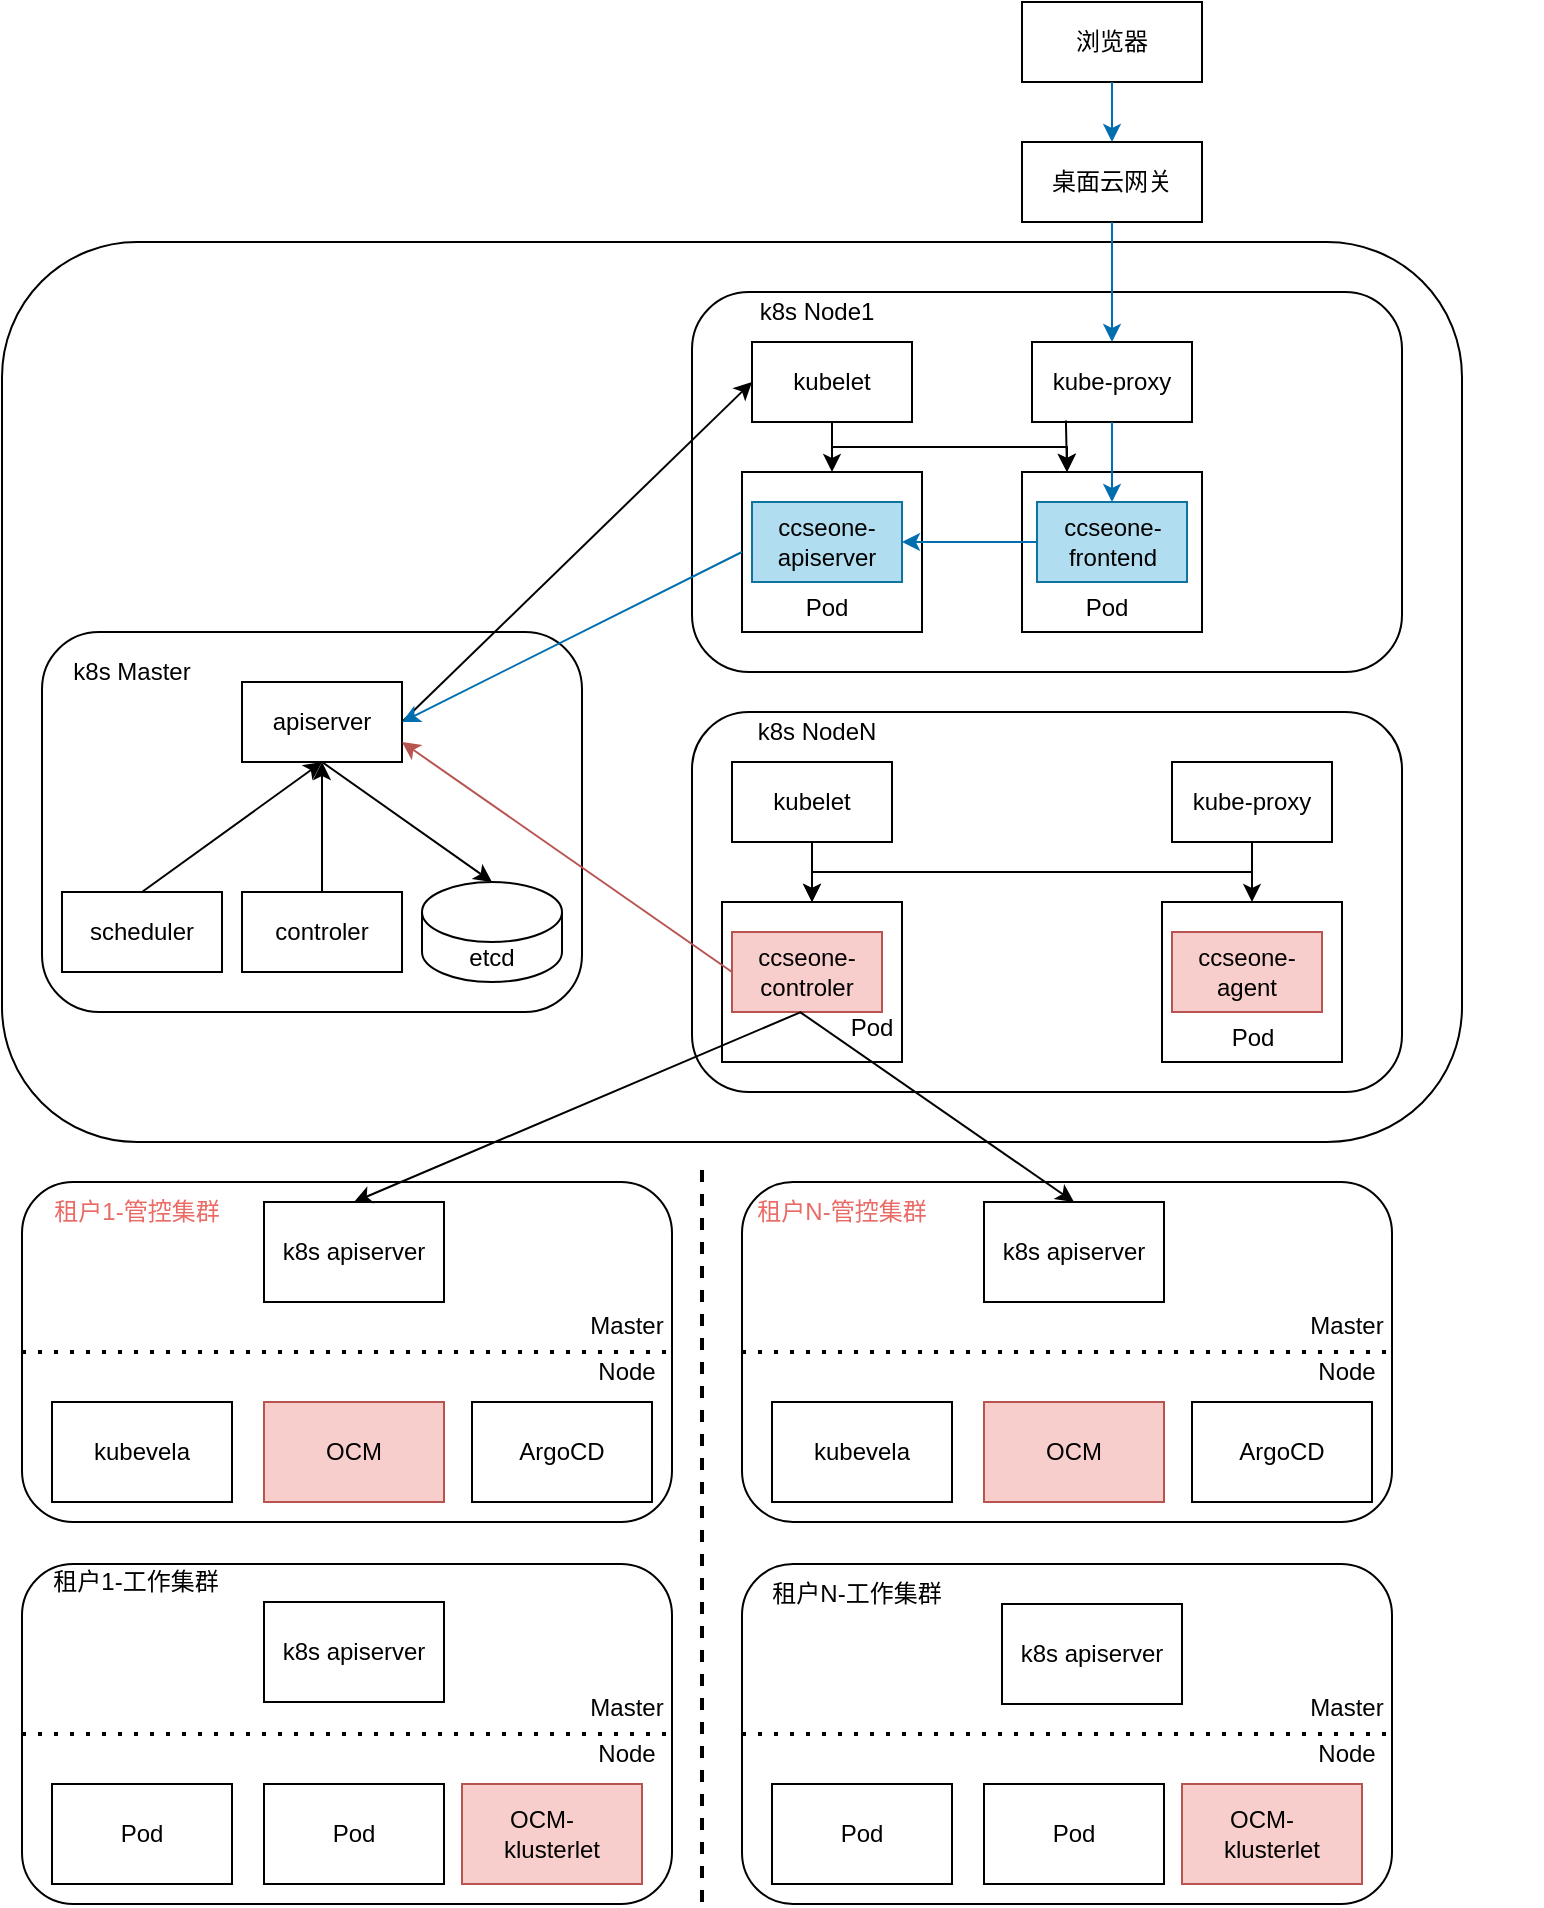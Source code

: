 <mxfile version="21.3.0" type="github">
  <diagram name="第 1 页" id="EIDiARR_dXdDSFOwPV3g">
    <mxGraphModel dx="1052" dy="623" grid="1" gridSize="10" guides="1" tooltips="1" connect="1" arrows="1" fold="1" page="1" pageScale="1" pageWidth="827" pageHeight="1169" math="0" shadow="0">
      <root>
        <mxCell id="0" />
        <mxCell id="1" parent="0" />
        <mxCell id="vyqBwXJfIFNPgKrzf0KV-235" value="" style="rounded=1;whiteSpace=wrap;html=1;" parent="1" vertex="1">
          <mxGeometry x="20" y="180" width="730" height="450" as="geometry" />
        </mxCell>
        <mxCell id="vyqBwXJfIFNPgKrzf0KV-17" value="" style="rounded=1;whiteSpace=wrap;html=1;" parent="1" vertex="1">
          <mxGeometry x="365" y="205" width="355" height="190" as="geometry" />
        </mxCell>
        <mxCell id="vyqBwXJfIFNPgKrzf0KV-22" value="k8s Node1" style="text;html=1;strokeColor=none;fillColor=none;align=center;verticalAlign=middle;whiteSpace=wrap;rounded=0;" parent="1" vertex="1">
          <mxGeometry x="385" y="200" width="85" height="30" as="geometry" />
        </mxCell>
        <mxCell id="vyqBwXJfIFNPgKrzf0KV-27" value="kubelet" style="rounded=0;whiteSpace=wrap;html=1;" parent="1" vertex="1">
          <mxGeometry x="395" y="230" width="80" height="40" as="geometry" />
        </mxCell>
        <mxCell id="vyqBwXJfIFNPgKrzf0KV-28" value="kube-proxy" style="rounded=0;whiteSpace=wrap;html=1;" parent="1" vertex="1">
          <mxGeometry x="535" y="230" width="80" height="40" as="geometry" />
        </mxCell>
        <mxCell id="vyqBwXJfIFNPgKrzf0KV-31" value="" style="rounded=0;whiteSpace=wrap;html=1;" parent="1" vertex="1">
          <mxGeometry x="390" y="295" width="90" height="80" as="geometry" />
        </mxCell>
        <mxCell id="vyqBwXJfIFNPgKrzf0KV-32" value="ccseone-apiserver" style="rounded=0;whiteSpace=wrap;html=1;fillColor=#b1ddf0;strokeColor=#10739e;" parent="1" vertex="1">
          <mxGeometry x="395" y="310" width="75" height="40" as="geometry" />
        </mxCell>
        <mxCell id="vyqBwXJfIFNPgKrzf0KV-33" value="Pod" style="text;html=1;strokeColor=none;fillColor=none;align=center;verticalAlign=middle;whiteSpace=wrap;rounded=0;" parent="1" vertex="1">
          <mxGeometry x="400" y="355" width="65" height="15" as="geometry" />
        </mxCell>
        <mxCell id="vyqBwXJfIFNPgKrzf0KV-34" value="" style="rounded=0;whiteSpace=wrap;html=1;" parent="1" vertex="1">
          <mxGeometry x="530" y="295" width="90" height="80" as="geometry" />
        </mxCell>
        <mxCell id="vyqBwXJfIFNPgKrzf0KV-35" value="ccseone-frontend" style="rounded=0;whiteSpace=wrap;html=1;fillColor=#b1ddf0;strokeColor=#10739e;" parent="1" vertex="1">
          <mxGeometry x="537.5" y="310" width="75" height="40" as="geometry" />
        </mxCell>
        <mxCell id="vyqBwXJfIFNPgKrzf0KV-36" value="Pod" style="text;html=1;strokeColor=none;fillColor=none;align=center;verticalAlign=middle;whiteSpace=wrap;rounded=0;" parent="1" vertex="1">
          <mxGeometry x="540" y="355" width="65" height="15" as="geometry" />
        </mxCell>
        <mxCell id="vyqBwXJfIFNPgKrzf0KV-37" value="" style="endArrow=classic;html=1;rounded=0;strokeColor=#006EAF;entryX=1;entryY=0.5;entryDx=0;entryDy=0;" parent="1" source="vyqBwXJfIFNPgKrzf0KV-35" target="vyqBwXJfIFNPgKrzf0KV-32" edge="1">
          <mxGeometry width="50" height="50" relative="1" as="geometry">
            <mxPoint x="590" y="510" as="sourcePoint" />
            <mxPoint x="470" y="330" as="targetPoint" />
          </mxGeometry>
        </mxCell>
        <mxCell id="vyqBwXJfIFNPgKrzf0KV-39" value="" style="endArrow=classic;html=1;rounded=0;exitX=0.5;exitY=1;exitDx=0;exitDy=0;strokeColor=#006EAF;entryX=0.5;entryY=0;entryDx=0;entryDy=0;" parent="1" source="vyqBwXJfIFNPgKrzf0KV-28" target="vyqBwXJfIFNPgKrzf0KV-35" edge="1">
          <mxGeometry width="50" height="50" relative="1" as="geometry">
            <mxPoint x="740" y="450" as="sourcePoint" />
            <mxPoint x="790" y="400" as="targetPoint" />
          </mxGeometry>
        </mxCell>
        <mxCell id="vyqBwXJfIFNPgKrzf0KV-40" value="桌面云网关" style="rounded=0;whiteSpace=wrap;html=1;" parent="1" vertex="1">
          <mxGeometry x="530" y="130" width="90" height="40" as="geometry" />
        </mxCell>
        <mxCell id="vyqBwXJfIFNPgKrzf0KV-42" value="" style="endArrow=classic;html=1;rounded=0;exitX=0.5;exitY=1;exitDx=0;exitDy=0;strokeColor=#006EAF;" parent="1" source="vyqBwXJfIFNPgKrzf0KV-40" target="vyqBwXJfIFNPgKrzf0KV-28" edge="1">
          <mxGeometry width="50" height="50" relative="1" as="geometry">
            <mxPoint x="770" y="160" as="sourcePoint" />
            <mxPoint x="820" y="110" as="targetPoint" />
          </mxGeometry>
        </mxCell>
        <mxCell id="vyqBwXJfIFNPgKrzf0KV-43" value="浏览器" style="rounded=0;whiteSpace=wrap;html=1;" parent="1" vertex="1">
          <mxGeometry x="530" y="60" width="90" height="40" as="geometry" />
        </mxCell>
        <mxCell id="vyqBwXJfIFNPgKrzf0KV-44" value="" style="endArrow=classic;html=1;rounded=0;exitX=0.5;exitY=1;exitDx=0;exitDy=0;strokeColor=#006EAF;" parent="1" source="vyqBwXJfIFNPgKrzf0KV-43" target="vyqBwXJfIFNPgKrzf0KV-40" edge="1">
          <mxGeometry width="50" height="50" relative="1" as="geometry">
            <mxPoint x="710" y="150" as="sourcePoint" />
            <mxPoint x="760" y="100" as="targetPoint" />
          </mxGeometry>
        </mxCell>
        <mxCell id="vyqBwXJfIFNPgKrzf0KV-48" value="" style="endArrow=classic;html=1;rounded=0;" parent="1" source="vyqBwXJfIFNPgKrzf0KV-27" target="vyqBwXJfIFNPgKrzf0KV-31" edge="1">
          <mxGeometry width="50" height="50" relative="1" as="geometry">
            <mxPoint x="100" y="330" as="sourcePoint" />
            <mxPoint x="425" y="300" as="targetPoint" />
          </mxGeometry>
        </mxCell>
        <mxCell id="vyqBwXJfIFNPgKrzf0KV-207" value="" style="rounded=1;whiteSpace=wrap;html=1;" parent="1" vertex="1">
          <mxGeometry x="365" y="415" width="355" height="190" as="geometry" />
        </mxCell>
        <mxCell id="vyqBwXJfIFNPgKrzf0KV-208" value="k8s NodeN" style="text;html=1;strokeColor=none;fillColor=none;align=center;verticalAlign=middle;whiteSpace=wrap;rounded=0;" parent="1" vertex="1">
          <mxGeometry x="385" y="410" width="85" height="30" as="geometry" />
        </mxCell>
        <mxCell id="vyqBwXJfIFNPgKrzf0KV-209" value="kubelet" style="rounded=0;whiteSpace=wrap;html=1;" parent="1" vertex="1">
          <mxGeometry x="385" y="440" width="80" height="40" as="geometry" />
        </mxCell>
        <mxCell id="vyqBwXJfIFNPgKrzf0KV-210" value="kube-proxy" style="rounded=0;whiteSpace=wrap;html=1;" parent="1" vertex="1">
          <mxGeometry x="605" y="440" width="80" height="40" as="geometry" />
        </mxCell>
        <mxCell id="vyqBwXJfIFNPgKrzf0KV-211" value="" style="rounded=0;whiteSpace=wrap;html=1;" parent="1" vertex="1">
          <mxGeometry x="380" y="510" width="90" height="80" as="geometry" />
        </mxCell>
        <mxCell id="vyqBwXJfIFNPgKrzf0KV-212" value="ccseone-controler" style="rounded=0;whiteSpace=wrap;html=1;fillColor=#f8cecc;strokeColor=#b85450;" parent="1" vertex="1">
          <mxGeometry x="385" y="525" width="75" height="40" as="geometry" />
        </mxCell>
        <mxCell id="vyqBwXJfIFNPgKrzf0KV-213" value="Pod" style="text;html=1;strokeColor=none;fillColor=none;align=center;verticalAlign=middle;whiteSpace=wrap;rounded=0;" parent="1" vertex="1">
          <mxGeometry x="435" y="565" width="40" height="15" as="geometry" />
        </mxCell>
        <mxCell id="vyqBwXJfIFNPgKrzf0KV-227" value="" style="endArrow=classic;html=1;rounded=0;exitX=0.212;exitY=0.982;exitDx=0;exitDy=0;entryX=0.25;entryY=0;entryDx=0;entryDy=0;exitPerimeter=0;" parent="1" source="vyqBwXJfIFNPgKrzf0KV-28" target="vyqBwXJfIFNPgKrzf0KV-34" edge="1">
          <mxGeometry width="50" height="50" relative="1" as="geometry">
            <mxPoint x="375" y="280" as="sourcePoint" />
            <mxPoint x="375" y="305" as="targetPoint" />
          </mxGeometry>
        </mxCell>
        <mxCell id="vyqBwXJfIFNPgKrzf0KV-228" value="" style="group" parent="1" vertex="1" connectable="0">
          <mxGeometry x="40" y="375" width="750" height="260" as="geometry" />
        </mxCell>
        <mxCell id="vyqBwXJfIFNPgKrzf0KV-7" value="" style="rounded=1;whiteSpace=wrap;html=1;" parent="vyqBwXJfIFNPgKrzf0KV-228" vertex="1">
          <mxGeometry width="270" height="190" as="geometry" />
        </mxCell>
        <mxCell id="vyqBwXJfIFNPgKrzf0KV-10" value="etcd" style="shape=cylinder3;whiteSpace=wrap;html=1;boundedLbl=1;backgroundOutline=1;size=15;" parent="vyqBwXJfIFNPgKrzf0KV-228" vertex="1">
          <mxGeometry x="190" y="125" width="70" height="50" as="geometry" />
        </mxCell>
        <mxCell id="vyqBwXJfIFNPgKrzf0KV-12" value="apiserver" style="rounded=0;whiteSpace=wrap;html=1;" parent="vyqBwXJfIFNPgKrzf0KV-228" vertex="1">
          <mxGeometry x="100" y="25" width="80" height="40" as="geometry" />
        </mxCell>
        <mxCell id="vyqBwXJfIFNPgKrzf0KV-14" value="scheduler" style="rounded=0;whiteSpace=wrap;html=1;" parent="vyqBwXJfIFNPgKrzf0KV-228" vertex="1">
          <mxGeometry x="10" y="130" width="80" height="40" as="geometry" />
        </mxCell>
        <mxCell id="vyqBwXJfIFNPgKrzf0KV-15" value="controler" style="rounded=0;whiteSpace=wrap;html=1;" parent="vyqBwXJfIFNPgKrzf0KV-228" vertex="1">
          <mxGeometry x="100" y="130" width="80" height="40" as="geometry" />
        </mxCell>
        <mxCell id="vyqBwXJfIFNPgKrzf0KV-16" value="k8s Master" style="text;html=1;strokeColor=none;fillColor=none;align=center;verticalAlign=middle;whiteSpace=wrap;rounded=0;" parent="vyqBwXJfIFNPgKrzf0KV-228" vertex="1">
          <mxGeometry x="10" y="5" width="70" height="30" as="geometry" />
        </mxCell>
        <mxCell id="vyqBwXJfIFNPgKrzf0KV-23" value="" style="endArrow=classic;html=1;rounded=0;entryX=0.5;entryY=1;entryDx=0;entryDy=0;exitX=0.5;exitY=0;exitDx=0;exitDy=0;" parent="vyqBwXJfIFNPgKrzf0KV-228" source="vyqBwXJfIFNPgKrzf0KV-14" target="vyqBwXJfIFNPgKrzf0KV-12" edge="1">
          <mxGeometry width="50" height="50" relative="1" as="geometry">
            <mxPoint x="-210" y="185" as="sourcePoint" />
            <mxPoint x="-160" y="135" as="targetPoint" />
          </mxGeometry>
        </mxCell>
        <mxCell id="vyqBwXJfIFNPgKrzf0KV-24" value="" style="endArrow=classic;html=1;rounded=0;entryX=0.5;entryY=1;entryDx=0;entryDy=0;exitX=0.5;exitY=0;exitDx=0;exitDy=0;" parent="vyqBwXJfIFNPgKrzf0KV-228" source="vyqBwXJfIFNPgKrzf0KV-15" target="vyqBwXJfIFNPgKrzf0KV-12" edge="1">
          <mxGeometry width="50" height="50" relative="1" as="geometry">
            <mxPoint x="200" y="315" as="sourcePoint" />
            <mxPoint x="250" y="265" as="targetPoint" />
          </mxGeometry>
        </mxCell>
        <mxCell id="vyqBwXJfIFNPgKrzf0KV-25" value="" style="endArrow=classic;html=1;rounded=0;exitX=0.5;exitY=1;exitDx=0;exitDy=0;entryX=0.5;entryY=0;entryDx=0;entryDy=0;entryPerimeter=0;" parent="vyqBwXJfIFNPgKrzf0KV-228" source="vyqBwXJfIFNPgKrzf0KV-12" target="vyqBwXJfIFNPgKrzf0KV-10" edge="1">
          <mxGeometry width="50" height="50" relative="1" as="geometry">
            <mxPoint x="250" y="-15" as="sourcePoint" />
            <mxPoint x="300" y="-65" as="targetPoint" />
          </mxGeometry>
        </mxCell>
        <mxCell id="vyqBwXJfIFNPgKrzf0KV-38" value="" style="endArrow=classic;html=1;rounded=0;exitX=1;exitY=0.5;exitDx=0;exitDy=0;entryX=0;entryY=0.5;entryDx=0;entryDy=0;" parent="1" source="vyqBwXJfIFNPgKrzf0KV-12" target="vyqBwXJfIFNPgKrzf0KV-27" edge="1">
          <mxGeometry width="50" height="50" relative="1" as="geometry">
            <mxPoint x="390" y="480" as="sourcePoint" />
            <mxPoint x="440" y="430" as="targetPoint" />
          </mxGeometry>
        </mxCell>
        <mxCell id="vyqBwXJfIFNPgKrzf0KV-46" value="" style="endArrow=classic;html=1;rounded=0;entryX=1;entryY=0.5;entryDx=0;entryDy=0;exitX=0;exitY=0.5;exitDx=0;exitDy=0;strokeColor=#006EAF;fillColor=#f8cecc;gradientColor=#ea6b66;" parent="1" source="vyqBwXJfIFNPgKrzf0KV-31" target="vyqBwXJfIFNPgKrzf0KV-12" edge="1">
          <mxGeometry width="50" height="50" relative="1" as="geometry">
            <mxPoint x="385" y="335" as="sourcePoint" />
            <mxPoint x="470" y="480" as="targetPoint" />
          </mxGeometry>
        </mxCell>
        <mxCell id="vyqBwXJfIFNPgKrzf0KV-229" value="" style="endArrow=classic;html=1;rounded=0;entryX=1;entryY=0.75;entryDx=0;entryDy=0;exitX=0;exitY=0.5;exitDx=0;exitDy=0;fillColor=#f8cecc;strokeColor=#b85450;" parent="1" source="vyqBwXJfIFNPgKrzf0KV-212" target="vyqBwXJfIFNPgKrzf0KV-12" edge="1">
          <mxGeometry width="50" height="50" relative="1" as="geometry">
            <mxPoint x="300" y="640" as="sourcePoint" />
            <mxPoint x="350" y="590" as="targetPoint" />
          </mxGeometry>
        </mxCell>
        <mxCell id="vyqBwXJfIFNPgKrzf0KV-230" value="" style="endArrow=classic;html=1;rounded=0;exitX=0.5;exitY=1;exitDx=0;exitDy=0;" parent="1" source="vyqBwXJfIFNPgKrzf0KV-209" target="vyqBwXJfIFNPgKrzf0KV-211" edge="1">
          <mxGeometry width="50" height="50" relative="1" as="geometry">
            <mxPoint x="500" y="710" as="sourcePoint" />
            <mxPoint x="550" y="660" as="targetPoint" />
          </mxGeometry>
        </mxCell>
        <mxCell id="vyqBwXJfIFNPgKrzf0KV-237" value="" style="endArrow=classic;html=1;rounded=0;exitX=0.5;exitY=1;exitDx=0;exitDy=0;entryX=0.25;entryY=0;entryDx=0;entryDy=0;edgeStyle=orthogonalEdgeStyle;" parent="1" source="vyqBwXJfIFNPgKrzf0KV-27" target="vyqBwXJfIFNPgKrzf0KV-34" edge="1">
          <mxGeometry width="50" height="50" relative="1" as="geometry">
            <mxPoint x="820" y="320" as="sourcePoint" />
            <mxPoint x="870" y="270" as="targetPoint" />
          </mxGeometry>
        </mxCell>
        <mxCell id="vyqBwXJfIFNPgKrzf0KV-238" value="" style="endArrow=classic;html=1;rounded=0;exitX=0.5;exitY=1;exitDx=0;exitDy=0;entryX=0.5;entryY=0;entryDx=0;entryDy=0;edgeStyle=orthogonalEdgeStyle;" parent="1" source="vyqBwXJfIFNPgKrzf0KV-210" target="vyqBwXJfIFNPgKrzf0KV-211" edge="1">
          <mxGeometry width="50" height="50" relative="1" as="geometry">
            <mxPoint x="445" y="260" as="sourcePoint" />
            <mxPoint x="563" y="285" as="targetPoint" />
          </mxGeometry>
        </mxCell>
        <mxCell id="vyqBwXJfIFNPgKrzf0KV-239" value="" style="rounded=0;whiteSpace=wrap;html=1;" parent="1" vertex="1">
          <mxGeometry x="600" y="510" width="90" height="80" as="geometry" />
        </mxCell>
        <mxCell id="vyqBwXJfIFNPgKrzf0KV-240" value="ccseone-agent" style="rounded=0;whiteSpace=wrap;html=1;fillColor=#f8cecc;strokeColor=#b85450;" parent="1" vertex="1">
          <mxGeometry x="605" y="525" width="75" height="40" as="geometry" />
        </mxCell>
        <mxCell id="vyqBwXJfIFNPgKrzf0KV-241" value="Pod" style="text;html=1;strokeColor=none;fillColor=none;align=center;verticalAlign=middle;whiteSpace=wrap;rounded=0;" parent="1" vertex="1">
          <mxGeometry x="612.5" y="570" width="65" height="15" as="geometry" />
        </mxCell>
        <mxCell id="vyqBwXJfIFNPgKrzf0KV-242" value="" style="endArrow=classic;html=1;rounded=0;entryX=0.5;entryY=0;entryDx=0;entryDy=0;exitX=0.5;exitY=1;exitDx=0;exitDy=0;" parent="1" source="vyqBwXJfIFNPgKrzf0KV-210" target="vyqBwXJfIFNPgKrzf0KV-239" edge="1">
          <mxGeometry width="50" height="50" relative="1" as="geometry">
            <mxPoint x="600" y="710" as="sourcePoint" />
            <mxPoint x="650" y="660" as="targetPoint" />
          </mxGeometry>
        </mxCell>
        <mxCell id="vyqBwXJfIFNPgKrzf0KV-258" value="" style="group" parent="1" vertex="1" connectable="0">
          <mxGeometry x="30" y="650" width="325" height="170" as="geometry" />
        </mxCell>
        <mxCell id="vyqBwXJfIFNPgKrzf0KV-248" value="" style="rounded=1;whiteSpace=wrap;html=1;" parent="vyqBwXJfIFNPgKrzf0KV-258" vertex="1">
          <mxGeometry width="325" height="170" as="geometry" />
        </mxCell>
        <mxCell id="vyqBwXJfIFNPgKrzf0KV-245" value="kubevela" style="rounded=0;whiteSpace=wrap;html=1;" parent="vyqBwXJfIFNPgKrzf0KV-258" vertex="1">
          <mxGeometry x="15" y="110" width="90" height="50" as="geometry" />
        </mxCell>
        <mxCell id="vyqBwXJfIFNPgKrzf0KV-249" value="OCM" style="rounded=0;whiteSpace=wrap;html=1;fillColor=#f8cecc;strokeColor=#b85450;" parent="vyqBwXJfIFNPgKrzf0KV-258" vertex="1">
          <mxGeometry x="121" y="110" width="90" height="50" as="geometry" />
        </mxCell>
        <mxCell id="vyqBwXJfIFNPgKrzf0KV-250" value="ArgoCD" style="rounded=0;whiteSpace=wrap;html=1;" parent="vyqBwXJfIFNPgKrzf0KV-258" vertex="1">
          <mxGeometry x="225" y="110" width="90" height="50" as="geometry" />
        </mxCell>
        <mxCell id="vyqBwXJfIFNPgKrzf0KV-252" value="k8s apiserver" style="rounded=0;whiteSpace=wrap;html=1;" parent="vyqBwXJfIFNPgKrzf0KV-258" vertex="1">
          <mxGeometry x="121" y="10" width="90" height="50" as="geometry" />
        </mxCell>
        <mxCell id="vyqBwXJfIFNPgKrzf0KV-255" value="" style="endArrow=none;dashed=1;html=1;dashPattern=1 3;strokeWidth=2;rounded=0;exitX=0;exitY=0.5;exitDx=0;exitDy=0;entryX=1;entryY=0.5;entryDx=0;entryDy=0;" parent="vyqBwXJfIFNPgKrzf0KV-258" source="vyqBwXJfIFNPgKrzf0KV-248" target="vyqBwXJfIFNPgKrzf0KV-248" edge="1">
          <mxGeometry width="50" height="50" relative="1" as="geometry">
            <mxPoint x="15" y="110" as="sourcePoint" />
            <mxPoint x="345" y="80" as="targetPoint" />
          </mxGeometry>
        </mxCell>
        <mxCell id="vyqBwXJfIFNPgKrzf0KV-256" value="&lt;font color=&quot;#ea6b66&quot;&gt;租户1-管控集群&lt;/font&gt;" style="text;html=1;strokeColor=none;fillColor=none;align=center;verticalAlign=middle;whiteSpace=wrap;rounded=0;" parent="vyqBwXJfIFNPgKrzf0KV-258" vertex="1">
          <mxGeometry x="15" width="85" height="30" as="geometry" />
        </mxCell>
        <mxCell id="vyqBwXJfIFNPgKrzf0KV-257" value="Node" style="text;html=1;strokeColor=none;fillColor=none;align=center;verticalAlign=middle;whiteSpace=wrap;rounded=0;" parent="vyqBwXJfIFNPgKrzf0KV-258" vertex="1">
          <mxGeometry x="280" y="80" width="45" height="30" as="geometry" />
        </mxCell>
        <mxCell id="vyqBwXJfIFNPgKrzf0KV-268" value="Master" style="text;html=1;strokeColor=none;fillColor=none;align=center;verticalAlign=middle;whiteSpace=wrap;rounded=0;" parent="vyqBwXJfIFNPgKrzf0KV-258" vertex="1">
          <mxGeometry x="280" y="63" width="45" height="17" as="geometry" />
        </mxCell>
        <mxCell id="vyqBwXJfIFNPgKrzf0KV-269" value="" style="group" parent="1" vertex="1" connectable="0">
          <mxGeometry x="390" y="650" width="325" height="170" as="geometry" />
        </mxCell>
        <mxCell id="vyqBwXJfIFNPgKrzf0KV-270" value="" style="rounded=1;whiteSpace=wrap;html=1;" parent="vyqBwXJfIFNPgKrzf0KV-269" vertex="1">
          <mxGeometry width="325" height="170" as="geometry" />
        </mxCell>
        <mxCell id="vyqBwXJfIFNPgKrzf0KV-271" value="kubevela" style="rounded=0;whiteSpace=wrap;html=1;" parent="vyqBwXJfIFNPgKrzf0KV-269" vertex="1">
          <mxGeometry x="15" y="110" width="90" height="50" as="geometry" />
        </mxCell>
        <mxCell id="vyqBwXJfIFNPgKrzf0KV-272" value="OCM" style="rounded=0;whiteSpace=wrap;html=1;fillColor=#f8cecc;strokeColor=#b85450;" parent="vyqBwXJfIFNPgKrzf0KV-269" vertex="1">
          <mxGeometry x="121" y="110" width="90" height="50" as="geometry" />
        </mxCell>
        <mxCell id="vyqBwXJfIFNPgKrzf0KV-273" value="ArgoCD" style="rounded=0;whiteSpace=wrap;html=1;" parent="vyqBwXJfIFNPgKrzf0KV-269" vertex="1">
          <mxGeometry x="225" y="110" width="90" height="50" as="geometry" />
        </mxCell>
        <mxCell id="vyqBwXJfIFNPgKrzf0KV-274" value="k8s apiserver" style="rounded=0;whiteSpace=wrap;html=1;" parent="vyqBwXJfIFNPgKrzf0KV-269" vertex="1">
          <mxGeometry x="121" y="10" width="90" height="50" as="geometry" />
        </mxCell>
        <mxCell id="vyqBwXJfIFNPgKrzf0KV-275" value="" style="endArrow=none;dashed=1;html=1;dashPattern=1 3;strokeWidth=2;rounded=0;exitX=0;exitY=0.5;exitDx=0;exitDy=0;entryX=1;entryY=0.5;entryDx=0;entryDy=0;" parent="vyqBwXJfIFNPgKrzf0KV-269" source="vyqBwXJfIFNPgKrzf0KV-270" target="vyqBwXJfIFNPgKrzf0KV-270" edge="1">
          <mxGeometry width="50" height="50" relative="1" as="geometry">
            <mxPoint x="15" y="110" as="sourcePoint" />
            <mxPoint x="345" y="80" as="targetPoint" />
          </mxGeometry>
        </mxCell>
        <mxCell id="vyqBwXJfIFNPgKrzf0KV-276" value="&lt;font color=&quot;#ea6b66&quot;&gt;租户N-管控集群&lt;/font&gt;" style="text;html=1;strokeColor=none;fillColor=none;align=center;verticalAlign=middle;whiteSpace=wrap;rounded=0;" parent="vyqBwXJfIFNPgKrzf0KV-269" vertex="1">
          <mxGeometry width="100" height="30" as="geometry" />
        </mxCell>
        <mxCell id="vyqBwXJfIFNPgKrzf0KV-277" value="Node" style="text;html=1;strokeColor=none;fillColor=none;align=center;verticalAlign=middle;whiteSpace=wrap;rounded=0;" parent="vyqBwXJfIFNPgKrzf0KV-269" vertex="1">
          <mxGeometry x="280" y="80" width="45" height="30" as="geometry" />
        </mxCell>
        <mxCell id="vyqBwXJfIFNPgKrzf0KV-278" value="Master" style="text;html=1;strokeColor=none;fillColor=none;align=center;verticalAlign=middle;whiteSpace=wrap;rounded=0;" parent="vyqBwXJfIFNPgKrzf0KV-269" vertex="1">
          <mxGeometry x="280" y="63" width="45" height="17" as="geometry" />
        </mxCell>
        <mxCell id="vyqBwXJfIFNPgKrzf0KV-289" value="" style="group" parent="1" vertex="1" connectable="0">
          <mxGeometry x="390" y="841" width="325" height="170" as="geometry" />
        </mxCell>
        <mxCell id="vyqBwXJfIFNPgKrzf0KV-290" value="" style="rounded=1;whiteSpace=wrap;html=1;" parent="vyqBwXJfIFNPgKrzf0KV-289" vertex="1">
          <mxGeometry width="325" height="170" as="geometry" />
        </mxCell>
        <mxCell id="vyqBwXJfIFNPgKrzf0KV-291" value="Pod" style="rounded=0;whiteSpace=wrap;html=1;" parent="vyqBwXJfIFNPgKrzf0KV-289" vertex="1">
          <mxGeometry x="15" y="110" width="90" height="50" as="geometry" />
        </mxCell>
        <mxCell id="vyqBwXJfIFNPgKrzf0KV-292" value="Pod" style="rounded=0;whiteSpace=wrap;html=1;" parent="vyqBwXJfIFNPgKrzf0KV-289" vertex="1">
          <mxGeometry x="121" y="110" width="90" height="50" as="geometry" />
        </mxCell>
        <mxCell id="vyqBwXJfIFNPgKrzf0KV-295" value="" style="endArrow=none;dashed=1;html=1;dashPattern=1 3;strokeWidth=2;rounded=0;exitX=0;exitY=0.5;exitDx=0;exitDy=0;entryX=1;entryY=0.5;entryDx=0;entryDy=0;" parent="vyqBwXJfIFNPgKrzf0KV-289" source="vyqBwXJfIFNPgKrzf0KV-290" target="vyqBwXJfIFNPgKrzf0KV-290" edge="1">
          <mxGeometry width="50" height="50" relative="1" as="geometry">
            <mxPoint x="15" y="110" as="sourcePoint" />
            <mxPoint x="345" y="80" as="targetPoint" />
          </mxGeometry>
        </mxCell>
        <mxCell id="vyqBwXJfIFNPgKrzf0KV-296" value="租户N-工作集群" style="text;html=1;strokeColor=none;fillColor=none;align=center;verticalAlign=middle;whiteSpace=wrap;rounded=0;" parent="vyqBwXJfIFNPgKrzf0KV-289" vertex="1">
          <mxGeometry x="10" width="95" height="30" as="geometry" />
        </mxCell>
        <mxCell id="vyqBwXJfIFNPgKrzf0KV-297" value="Node" style="text;html=1;strokeColor=none;fillColor=none;align=center;verticalAlign=middle;whiteSpace=wrap;rounded=0;" parent="vyqBwXJfIFNPgKrzf0KV-289" vertex="1">
          <mxGeometry x="280" y="80" width="45" height="30" as="geometry" />
        </mxCell>
        <mxCell id="vyqBwXJfIFNPgKrzf0KV-298" value="Master" style="text;html=1;strokeColor=none;fillColor=none;align=center;verticalAlign=middle;whiteSpace=wrap;rounded=0;" parent="vyqBwXJfIFNPgKrzf0KV-289" vertex="1">
          <mxGeometry x="280" y="63" width="45" height="17" as="geometry" />
        </mxCell>
        <mxCell id="0XCp4ZdSOhWh_M38Wlkv-5" value="k8s apiserver" style="rounded=0;whiteSpace=wrap;html=1;" vertex="1" parent="vyqBwXJfIFNPgKrzf0KV-289">
          <mxGeometry x="130" y="20" width="90" height="50" as="geometry" />
        </mxCell>
        <mxCell id="0XCp4ZdSOhWh_M38Wlkv-12" value="OCM-&amp;nbsp; &amp;nbsp; klusterlet" style="rounded=0;whiteSpace=wrap;html=1;fillColor=#f8cecc;strokeColor=#b85450;" vertex="1" parent="vyqBwXJfIFNPgKrzf0KV-289">
          <mxGeometry x="220" y="110" width="90" height="50" as="geometry" />
        </mxCell>
        <mxCell id="vyqBwXJfIFNPgKrzf0KV-300" value="" style="endArrow=none;html=1;rounded=0;dashed=1;strokeWidth=2;" parent="1" edge="1">
          <mxGeometry width="50" height="50" relative="1" as="geometry">
            <mxPoint x="370" y="1010" as="sourcePoint" />
            <mxPoint x="370" y="640" as="targetPoint" />
          </mxGeometry>
        </mxCell>
        <mxCell id="0XCp4ZdSOhWh_M38Wlkv-1" value="" style="endArrow=classic;html=1;rounded=0;entryX=0.5;entryY=0;entryDx=0;entryDy=0;exitX=0.459;exitY=1.001;exitDx=0;exitDy=0;exitPerimeter=0;" edge="1" parent="1" source="vyqBwXJfIFNPgKrzf0KV-212" target="vyqBwXJfIFNPgKrzf0KV-252">
          <mxGeometry width="50" height="50" relative="1" as="geometry">
            <mxPoint x="420" y="570" as="sourcePoint" />
            <mxPoint x="360" y="590" as="targetPoint" />
          </mxGeometry>
        </mxCell>
        <mxCell id="0XCp4ZdSOhWh_M38Wlkv-2" value="" style="endArrow=classic;html=1;rounded=0;entryX=0.5;entryY=0;entryDx=0;entryDy=0;exitX=0.454;exitY=1.001;exitDx=0;exitDy=0;exitPerimeter=0;" edge="1" parent="1" source="vyqBwXJfIFNPgKrzf0KV-212" target="vyqBwXJfIFNPgKrzf0KV-274">
          <mxGeometry width="50" height="50" relative="1" as="geometry">
            <mxPoint x="420" y="560" as="sourcePoint" />
            <mxPoint x="206" y="670" as="targetPoint" />
          </mxGeometry>
        </mxCell>
        <mxCell id="vyqBwXJfIFNPgKrzf0KV-280" value="" style="rounded=1;whiteSpace=wrap;html=1;" parent="1" vertex="1">
          <mxGeometry x="30" y="841" width="325" height="170" as="geometry" />
        </mxCell>
        <mxCell id="vyqBwXJfIFNPgKrzf0KV-281" value="Pod" style="rounded=0;whiteSpace=wrap;html=1;" parent="1" vertex="1">
          <mxGeometry x="45" y="951" width="90" height="50" as="geometry" />
        </mxCell>
        <mxCell id="vyqBwXJfIFNPgKrzf0KV-282" value="Pod" style="rounded=0;whiteSpace=wrap;html=1;" parent="1" vertex="1">
          <mxGeometry x="151" y="951" width="90" height="50" as="geometry" />
        </mxCell>
        <mxCell id="vyqBwXJfIFNPgKrzf0KV-285" value="" style="endArrow=none;dashed=1;html=1;dashPattern=1 3;strokeWidth=2;rounded=0;exitX=0;exitY=0.5;exitDx=0;exitDy=0;entryX=1;entryY=0.5;entryDx=0;entryDy=0;" parent="1" source="vyqBwXJfIFNPgKrzf0KV-280" target="vyqBwXJfIFNPgKrzf0KV-280" edge="1">
          <mxGeometry width="50" height="50" relative="1" as="geometry">
            <mxPoint x="45" y="951" as="sourcePoint" />
            <mxPoint x="375" y="921" as="targetPoint" />
          </mxGeometry>
        </mxCell>
        <mxCell id="vyqBwXJfIFNPgKrzf0KV-286" value="租户1-工作集群" style="text;html=1;strokeColor=none;fillColor=none;align=center;verticalAlign=middle;whiteSpace=wrap;rounded=0;" parent="1" vertex="1">
          <mxGeometry x="42.5" y="840" width="87.5" height="20" as="geometry" />
        </mxCell>
        <mxCell id="vyqBwXJfIFNPgKrzf0KV-287" value="Node" style="text;html=1;strokeColor=none;fillColor=none;align=center;verticalAlign=middle;whiteSpace=wrap;rounded=0;" parent="1" vertex="1">
          <mxGeometry x="310" y="921" width="45" height="30" as="geometry" />
        </mxCell>
        <mxCell id="vyqBwXJfIFNPgKrzf0KV-288" value="Master" style="text;html=1;strokeColor=none;fillColor=none;align=center;verticalAlign=middle;whiteSpace=wrap;rounded=0;" parent="1" vertex="1">
          <mxGeometry x="310" y="904" width="45" height="17" as="geometry" />
        </mxCell>
        <mxCell id="0XCp4ZdSOhWh_M38Wlkv-3" value="k8s apiserver" style="rounded=0;whiteSpace=wrap;html=1;" vertex="1" parent="1">
          <mxGeometry x="151" y="860" width="90" height="50" as="geometry" />
        </mxCell>
        <mxCell id="0XCp4ZdSOhWh_M38Wlkv-13" value="OCM-&amp;nbsp; &amp;nbsp; klusterlet" style="rounded=0;whiteSpace=wrap;html=1;fillColor=#f8cecc;strokeColor=#b85450;" vertex="1" parent="1">
          <mxGeometry x="250" y="951" width="90" height="50" as="geometry" />
        </mxCell>
      </root>
    </mxGraphModel>
  </diagram>
</mxfile>
